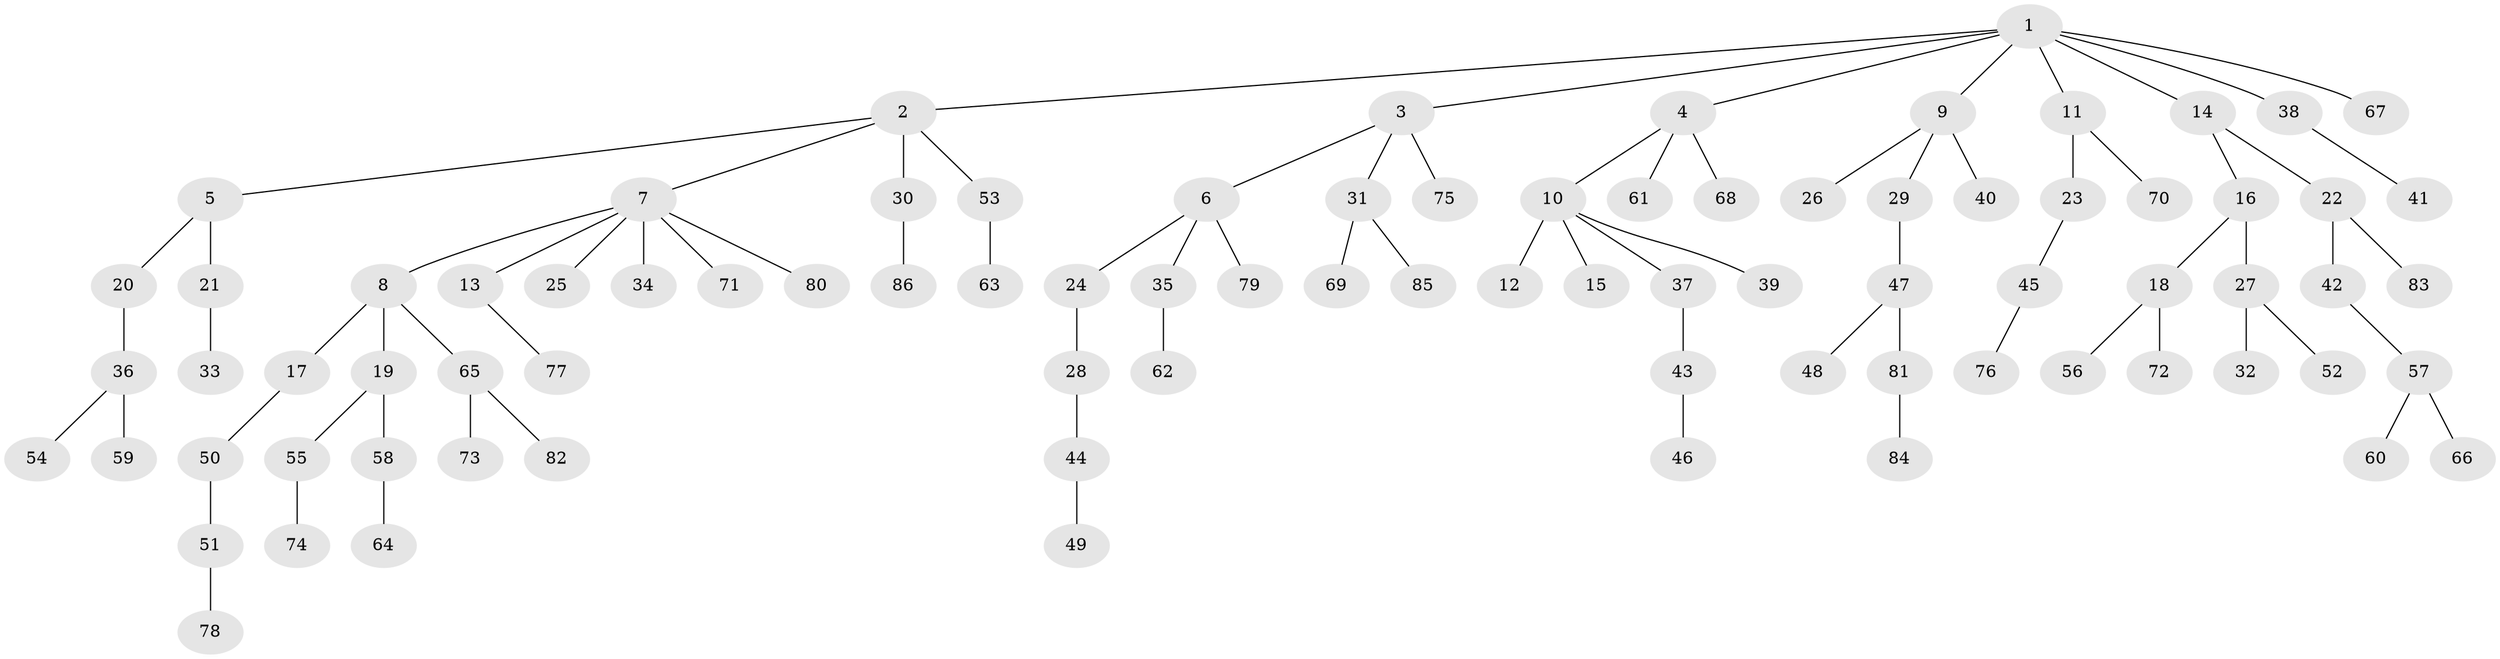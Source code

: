 // Generated by graph-tools (version 1.1) at 2025/15/03/09/25 04:15:23]
// undirected, 86 vertices, 85 edges
graph export_dot {
graph [start="1"]
  node [color=gray90,style=filled];
  1;
  2;
  3;
  4;
  5;
  6;
  7;
  8;
  9;
  10;
  11;
  12;
  13;
  14;
  15;
  16;
  17;
  18;
  19;
  20;
  21;
  22;
  23;
  24;
  25;
  26;
  27;
  28;
  29;
  30;
  31;
  32;
  33;
  34;
  35;
  36;
  37;
  38;
  39;
  40;
  41;
  42;
  43;
  44;
  45;
  46;
  47;
  48;
  49;
  50;
  51;
  52;
  53;
  54;
  55;
  56;
  57;
  58;
  59;
  60;
  61;
  62;
  63;
  64;
  65;
  66;
  67;
  68;
  69;
  70;
  71;
  72;
  73;
  74;
  75;
  76;
  77;
  78;
  79;
  80;
  81;
  82;
  83;
  84;
  85;
  86;
  1 -- 2;
  1 -- 3;
  1 -- 4;
  1 -- 9;
  1 -- 11;
  1 -- 14;
  1 -- 38;
  1 -- 67;
  2 -- 5;
  2 -- 7;
  2 -- 30;
  2 -- 53;
  3 -- 6;
  3 -- 31;
  3 -- 75;
  4 -- 10;
  4 -- 61;
  4 -- 68;
  5 -- 20;
  5 -- 21;
  6 -- 24;
  6 -- 35;
  6 -- 79;
  7 -- 8;
  7 -- 13;
  7 -- 25;
  7 -- 34;
  7 -- 71;
  7 -- 80;
  8 -- 17;
  8 -- 19;
  8 -- 65;
  9 -- 26;
  9 -- 29;
  9 -- 40;
  10 -- 12;
  10 -- 15;
  10 -- 37;
  10 -- 39;
  11 -- 23;
  11 -- 70;
  13 -- 77;
  14 -- 16;
  14 -- 22;
  16 -- 18;
  16 -- 27;
  17 -- 50;
  18 -- 56;
  18 -- 72;
  19 -- 55;
  19 -- 58;
  20 -- 36;
  21 -- 33;
  22 -- 42;
  22 -- 83;
  23 -- 45;
  24 -- 28;
  27 -- 32;
  27 -- 52;
  28 -- 44;
  29 -- 47;
  30 -- 86;
  31 -- 69;
  31 -- 85;
  35 -- 62;
  36 -- 54;
  36 -- 59;
  37 -- 43;
  38 -- 41;
  42 -- 57;
  43 -- 46;
  44 -- 49;
  45 -- 76;
  47 -- 48;
  47 -- 81;
  50 -- 51;
  51 -- 78;
  53 -- 63;
  55 -- 74;
  57 -- 60;
  57 -- 66;
  58 -- 64;
  65 -- 73;
  65 -- 82;
  81 -- 84;
}

